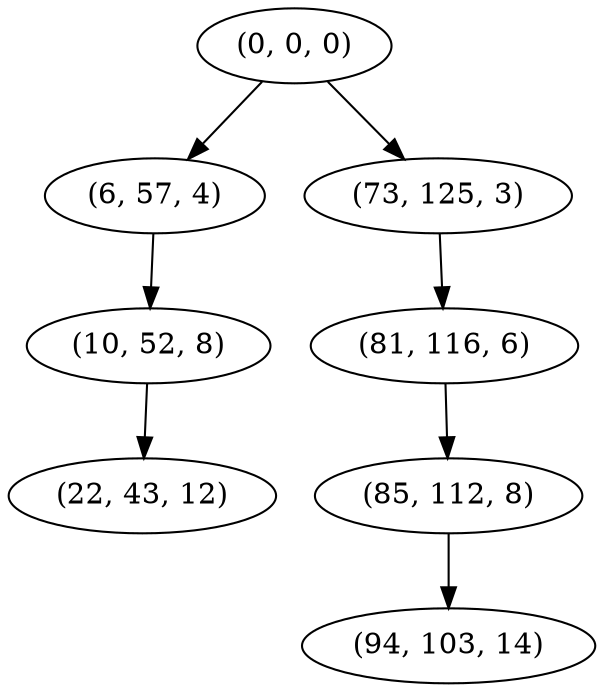 digraph tree {
    "(0, 0, 0)";
    "(6, 57, 4)";
    "(10, 52, 8)";
    "(22, 43, 12)";
    "(73, 125, 3)";
    "(81, 116, 6)";
    "(85, 112, 8)";
    "(94, 103, 14)";
    "(0, 0, 0)" -> "(6, 57, 4)";
    "(0, 0, 0)" -> "(73, 125, 3)";
    "(6, 57, 4)" -> "(10, 52, 8)";
    "(10, 52, 8)" -> "(22, 43, 12)";
    "(73, 125, 3)" -> "(81, 116, 6)";
    "(81, 116, 6)" -> "(85, 112, 8)";
    "(85, 112, 8)" -> "(94, 103, 14)";
}
